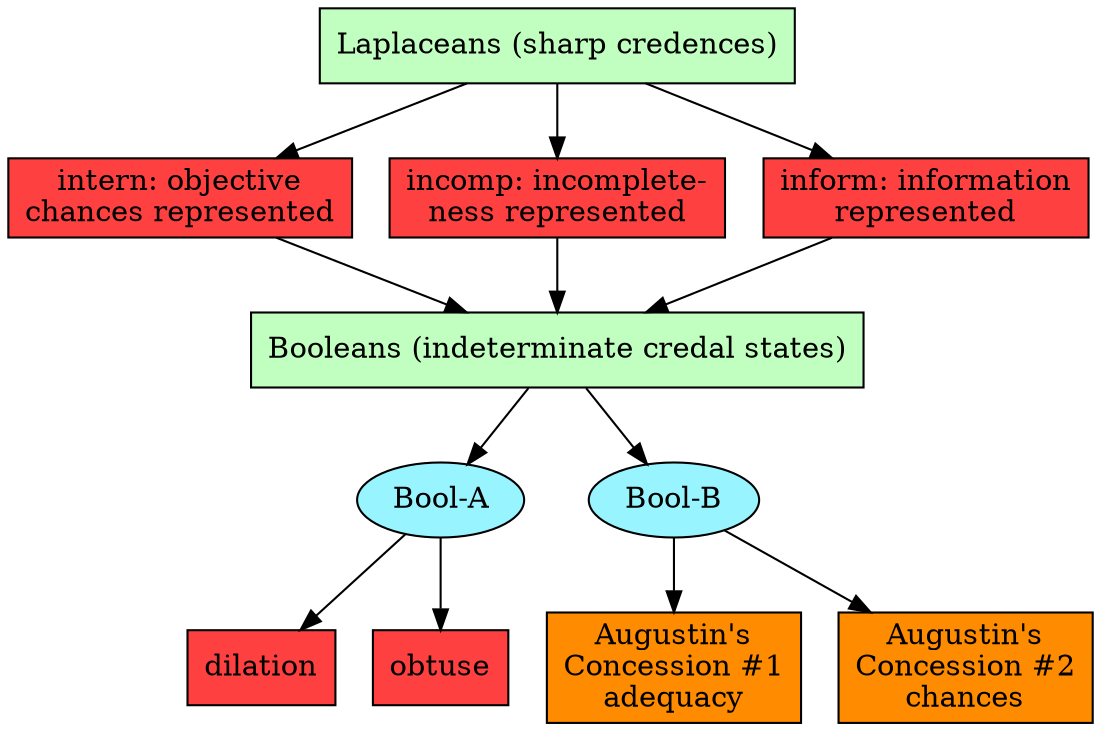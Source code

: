 digraph g {
	concentrate=true;
	ratio=compress;

a1 -> b1;
a1 -> b2;
a1 -> b3;
b1 -> a2;
b2 -> a2;
b3 -> a2;
a2 -> c1;
a2 -> c2;
c1 -> d1;
c1 -> d2;
c2 -> e1;
c2 -> e2;

a1 [label="Laplaceans (sharp credences)",style="filled",fillcolor="darkseagreen1",shape="box"];
a2 [label="Booleans (indeterminate credal states)",style="filled",fillcolor="darkseagreen1",shape="box"];
b1 [label="intern: objective\nchances represented",style="filled",fillcolor="brown1",shape="box"];
b2 [label="incomp: incomplete-\nness represented",style="filled",fillcolor="brown1",shape="box"];
b3 [label="inform: information\nrepresented",style="filled",fillcolor="brown1",shape="box"];
c1 [label="Bool-A",style="filled",fillcolor="cadetblue1"];
c2 [label="Bool-B",style="filled",fillcolor="cadetblue1"];
d1 [label="dilation",style="filled",fillcolor="brown1",shape="box"];
d2 [label="obtuse",style="filled",fillcolor="brown1",shape="box"];
e1 [label="Augustin's\nConcession #1\nadequacy",style="filled",fillcolor="darkorange",shape="box"];
e2 [label="Augustin's\nConcession #2\nchances",style="filled",fillcolor="darkorange",shape="box"];
// f1 [label="the double task",style="filled",fillcolor="darkseagreen1",shape="box"];
}